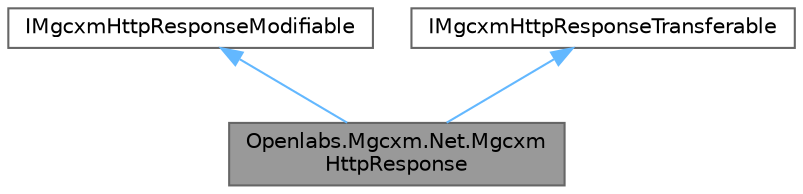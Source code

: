 digraph "Openlabs.Mgcxm.Net.MgcxmHttpResponse"
{
 // LATEX_PDF_SIZE
  bgcolor="transparent";
  edge [fontname=Helvetica,fontsize=10,labelfontname=Helvetica,labelfontsize=10];
  node [fontname=Helvetica,fontsize=10,shape=box,height=0.2,width=0.4];
  Node1 [id="Node000001",label="Openlabs.Mgcxm.Net.Mgcxm\lHttpResponse",height=0.2,width=0.4,color="gray40", fillcolor="grey60", style="filled", fontcolor="black",tooltip="Represents an HTTP response for use in MgcxmSocketListener."];
  Node2 -> Node1 [id="edge1_Node000001_Node000002",dir="back",color="steelblue1",style="solid",tooltip=" "];
  Node2 [id="Node000002",label="IMgcxmHttpResponseModifiable",height=0.2,width=0.4,color="gray40", fillcolor="white", style="filled",URL="$interface_openlabs_1_1_mgcxm_1_1_net_1_1_i_mgcxm_http_response_modifiable.html",tooltip="Represents an interface for modifying an HTTP response."];
  Node3 -> Node1 [id="edge2_Node000001_Node000003",dir="back",color="steelblue1",style="solid",tooltip=" "];
  Node3 [id="Node000003",label="IMgcxmHttpResponseTransferable",height=0.2,width=0.4,color="gray40", fillcolor="white", style="filled",URL="$interface_openlabs_1_1_mgcxm_1_1_net_1_1_i_mgcxm_http_response_transferable.html",tooltip="Represents an interface for transferring an HTTP response to a HttpListenerResponse."];
}
